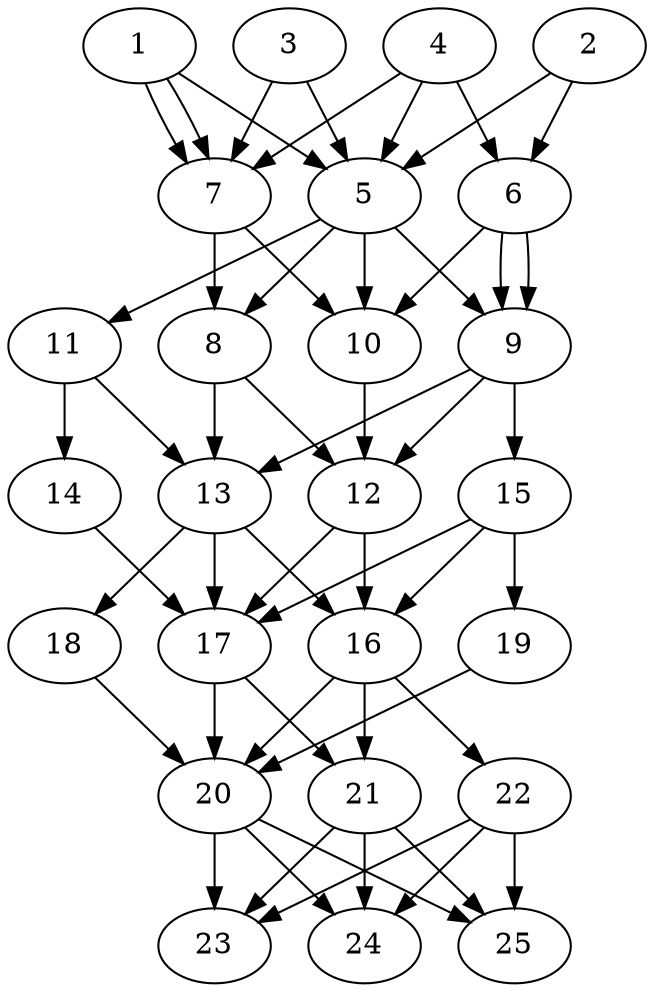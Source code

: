 // DAG automatically generated by daggen at Thu Oct  3 14:00:39 2019
// ./daggen --dot -n 25 --ccr 0.3 --fat 0.5 --regular 0.9 --density 0.9 --mindata 5242880 --maxdata 52428800 
digraph G {
  1 [size="160157013", alpha="0.05", expect_size="48047104"] 
  1 -> 5 [size ="48047104"]
  1 -> 7 [size ="48047104"]
  1 -> 7 [size ="48047104"]
  2 [size="37376000", alpha="0.15", expect_size="11212800"] 
  2 -> 5 [size ="11212800"]
  2 -> 6 [size ="11212800"]
  3 [size="136287573", alpha="0.09", expect_size="40886272"] 
  3 -> 5 [size ="40886272"]
  3 -> 7 [size ="40886272"]
  4 [size="86824960", alpha="0.13", expect_size="26047488"] 
  4 -> 5 [size ="26047488"]
  4 -> 6 [size ="26047488"]
  4 -> 7 [size ="26047488"]
  5 [size="138093227", alpha="0.11", expect_size="41427968"] 
  5 -> 8 [size ="41427968"]
  5 -> 9 [size ="41427968"]
  5 -> 10 [size ="41427968"]
  5 -> 11 [size ="41427968"]
  6 [size="51749547", alpha="0.10", expect_size="15524864"] 
  6 -> 9 [size ="15524864"]
  6 -> 9 [size ="15524864"]
  6 -> 10 [size ="15524864"]
  7 [size="54149120", alpha="0.08", expect_size="16244736"] 
  7 -> 8 [size ="16244736"]
  7 -> 10 [size ="16244736"]
  8 [size="90798080", alpha="0.00", expect_size="27239424"] 
  8 -> 12 [size ="27239424"]
  8 -> 13 [size ="27239424"]
  9 [size="24900267", alpha="0.16", expect_size="7470080"] 
  9 -> 12 [size ="7470080"]
  9 -> 13 [size ="7470080"]
  9 -> 15 [size ="7470080"]
  10 [size="117940907", alpha="0.19", expect_size="35382272"] 
  10 -> 12 [size ="35382272"]
  11 [size="103236267", alpha="0.08", expect_size="30970880"] 
  11 -> 13 [size ="30970880"]
  11 -> 14 [size ="30970880"]
  12 [size="146094080", alpha="0.08", expect_size="43828224"] 
  12 -> 16 [size ="43828224"]
  12 -> 17 [size ="43828224"]
  13 [size="108837547", alpha="0.07", expect_size="32651264"] 
  13 -> 16 [size ="32651264"]
  13 -> 17 [size ="32651264"]
  13 -> 18 [size ="32651264"]
  14 [size="25791147", alpha="0.05", expect_size="7737344"] 
  14 -> 17 [size ="7737344"]
  15 [size="131826347", alpha="0.12", expect_size="39547904"] 
  15 -> 16 [size ="39547904"]
  15 -> 17 [size ="39547904"]
  15 -> 19 [size ="39547904"]
  16 [size="58658133", alpha="0.17", expect_size="17597440"] 
  16 -> 20 [size ="17597440"]
  16 -> 21 [size ="17597440"]
  16 -> 22 [size ="17597440"]
  17 [size="137786027", alpha="0.19", expect_size="41335808"] 
  17 -> 20 [size ="41335808"]
  17 -> 21 [size ="41335808"]
  18 [size="44151467", alpha="0.17", expect_size="13245440"] 
  18 -> 20 [size ="13245440"]
  19 [size="44786347", alpha="0.16", expect_size="13435904"] 
  19 -> 20 [size ="13435904"]
  20 [size="168615253", alpha="0.11", expect_size="50584576"] 
  20 -> 23 [size ="50584576"]
  20 -> 24 [size ="50584576"]
  20 -> 25 [size ="50584576"]
  21 [size="164430507", alpha="0.04", expect_size="49329152"] 
  21 -> 23 [size ="49329152"]
  21 -> 24 [size ="49329152"]
  21 -> 25 [size ="49329152"]
  22 [size="71697067", alpha="0.19", expect_size="21509120"] 
  22 -> 23 [size ="21509120"]
  22 -> 24 [size ="21509120"]
  22 -> 25 [size ="21509120"]
  23 [size="134990507", alpha="0.10", expect_size="40497152"] 
  24 [size="30460587", alpha="0.09", expect_size="9138176"] 
  25 [size="67921920", alpha="0.04", expect_size="20376576"] 
}
